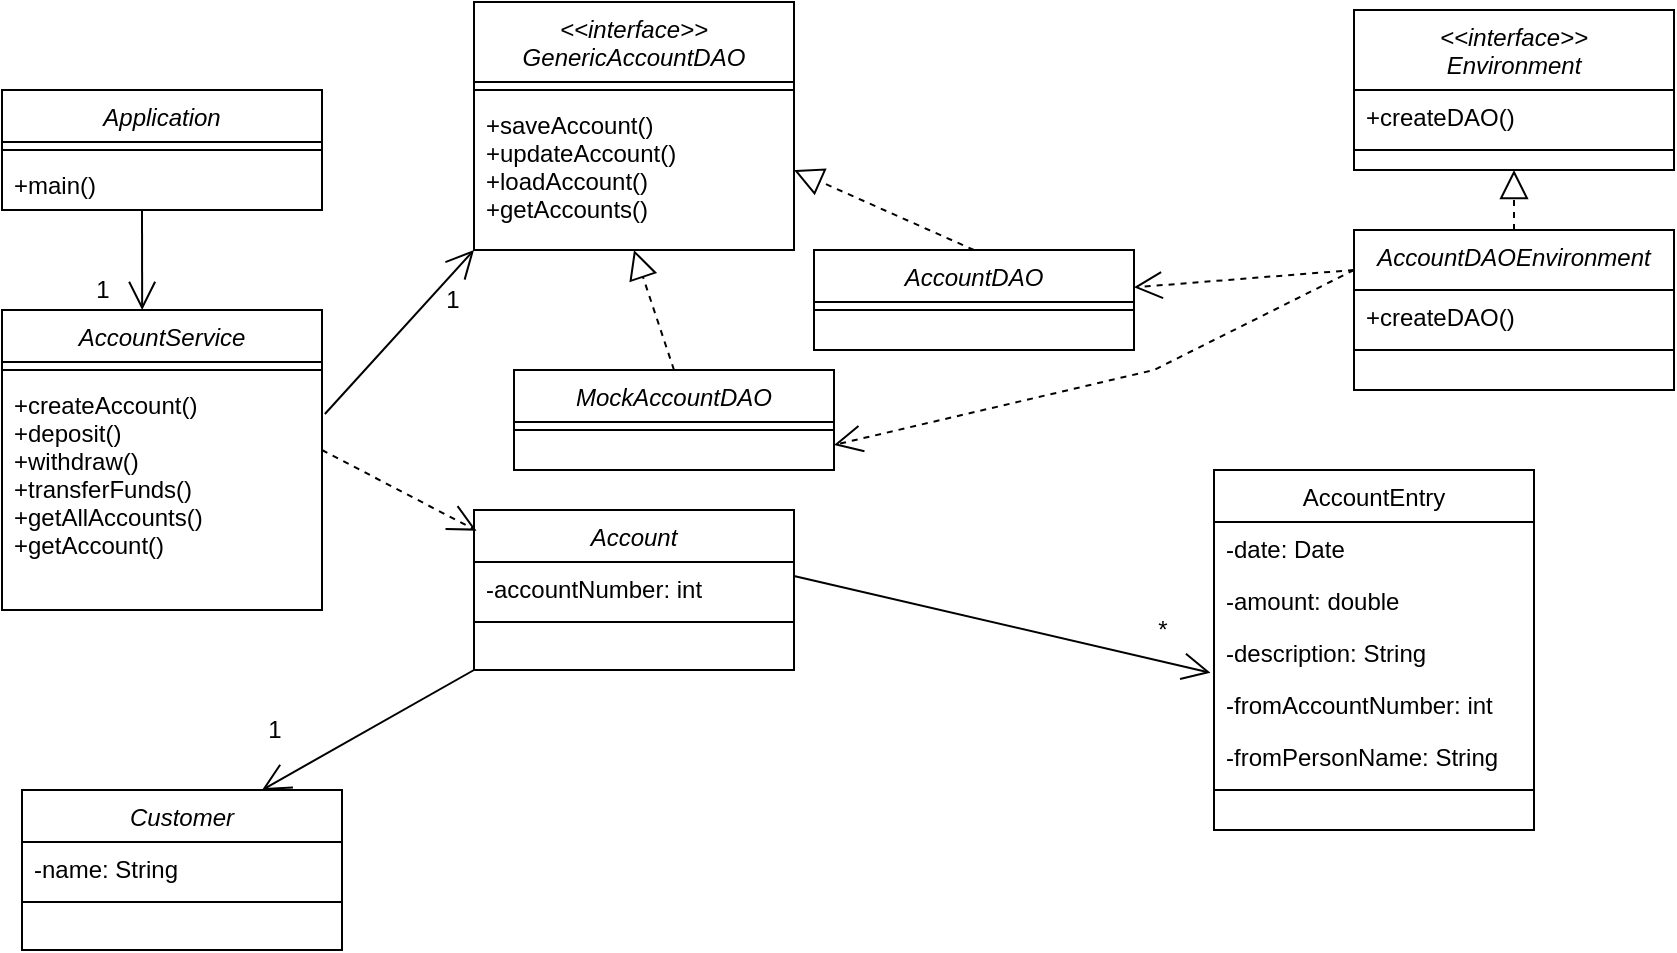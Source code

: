 <mxfile version="16.6.4" type="device"><diagram id="0VV-NLTGapSqjCY6u8-k" name="Page-1"><mxGraphModel dx="1018" dy="602" grid="1" gridSize="10" guides="1" tooltips="1" connect="1" arrows="1" fold="1" page="1" pageScale="1" pageWidth="850" pageHeight="1100" math="0" shadow="0"><root><mxCell id="0"/><mxCell id="1" parent="0"/><mxCell id="tYnP9Dj5sGlmclWVPL60-1" value="AccountEntry" style="swimlane;fontStyle=0;align=center;verticalAlign=top;childLayout=stackLayout;horizontal=1;startSize=26;horizontalStack=0;resizeParent=1;resizeLast=0;collapsible=1;marginBottom=0;rounded=0;shadow=0;strokeWidth=1;" vertex="1" parent="1"><mxGeometry x="796" y="454" width="160" height="180" as="geometry"><mxRectangle x="550" y="140" width="160" height="26" as="alternateBounds"/></mxGeometry></mxCell><mxCell id="tYnP9Dj5sGlmclWVPL60-2" value="-date: Date" style="text;align=left;verticalAlign=top;spacingLeft=4;spacingRight=4;overflow=hidden;rotatable=0;points=[[0,0.5],[1,0.5]];portConstraint=eastwest;" vertex="1" parent="tYnP9Dj5sGlmclWVPL60-1"><mxGeometry y="26" width="160" height="26" as="geometry"/></mxCell><mxCell id="tYnP9Dj5sGlmclWVPL60-3" value="-amount: double" style="text;align=left;verticalAlign=top;spacingLeft=4;spacingRight=4;overflow=hidden;rotatable=0;points=[[0,0.5],[1,0.5]];portConstraint=eastwest;rounded=0;shadow=0;html=0;" vertex="1" parent="tYnP9Dj5sGlmclWVPL60-1"><mxGeometry y="52" width="160" height="26" as="geometry"/></mxCell><mxCell id="tYnP9Dj5sGlmclWVPL60-4" value="-description: String" style="text;align=left;verticalAlign=top;spacingLeft=4;spacingRight=4;overflow=hidden;rotatable=0;points=[[0,0.5],[1,0.5]];portConstraint=eastwest;rounded=0;shadow=0;html=0;" vertex="1" parent="tYnP9Dj5sGlmclWVPL60-1"><mxGeometry y="78" width="160" height="26" as="geometry"/></mxCell><mxCell id="tYnP9Dj5sGlmclWVPL60-5" value="-fromAccountNumber: int" style="text;align=left;verticalAlign=top;spacingLeft=4;spacingRight=4;overflow=hidden;rotatable=0;points=[[0,0.5],[1,0.5]];portConstraint=eastwest;rounded=0;shadow=0;html=0;" vertex="1" parent="tYnP9Dj5sGlmclWVPL60-1"><mxGeometry y="104" width="160" height="26" as="geometry"/></mxCell><mxCell id="tYnP9Dj5sGlmclWVPL60-6" value="-fromPersonName: String" style="text;align=left;verticalAlign=top;spacingLeft=4;spacingRight=4;overflow=hidden;rotatable=0;points=[[0,0.5],[1,0.5]];portConstraint=eastwest;rounded=0;shadow=0;html=0;" vertex="1" parent="tYnP9Dj5sGlmclWVPL60-1"><mxGeometry y="130" width="160" height="26" as="geometry"/></mxCell><mxCell id="tYnP9Dj5sGlmclWVPL60-7" value="" style="line;html=1;strokeWidth=1;align=left;verticalAlign=middle;spacingTop=-1;spacingLeft=3;spacingRight=3;rotatable=0;labelPosition=right;points=[];portConstraint=eastwest;" vertex="1" parent="tYnP9Dj5sGlmclWVPL60-1"><mxGeometry y="156" width="160" height="8" as="geometry"/></mxCell><mxCell id="tYnP9Dj5sGlmclWVPL60-8" value="Application" style="swimlane;fontStyle=2;align=center;verticalAlign=top;childLayout=stackLayout;horizontal=1;startSize=26;horizontalStack=0;resizeParent=1;resizeLast=0;collapsible=1;marginBottom=0;rounded=0;shadow=0;strokeWidth=1;" vertex="1" parent="1"><mxGeometry x="190" y="264" width="160" height="60" as="geometry"><mxRectangle x="230" y="140" width="160" height="26" as="alternateBounds"/></mxGeometry></mxCell><mxCell id="tYnP9Dj5sGlmclWVPL60-9" value="" style="line;html=1;strokeWidth=1;align=left;verticalAlign=middle;spacingTop=-1;spacingLeft=3;spacingRight=3;rotatable=0;labelPosition=right;points=[];portConstraint=eastwest;" vertex="1" parent="tYnP9Dj5sGlmclWVPL60-8"><mxGeometry y="26" width="160" height="8" as="geometry"/></mxCell><mxCell id="tYnP9Dj5sGlmclWVPL60-10" value="+main()" style="text;align=left;verticalAlign=top;spacingLeft=4;spacingRight=4;overflow=hidden;rotatable=0;points=[[0,0.5],[1,0.5]];portConstraint=eastwest;" vertex="1" parent="tYnP9Dj5sGlmclWVPL60-8"><mxGeometry y="34" width="160" height="26" as="geometry"/></mxCell><mxCell id="tYnP9Dj5sGlmclWVPL60-11" value="&lt;&lt;interface&gt;&gt;&#10;GenericAccountDAO&#10;" style="swimlane;fontStyle=2;align=center;verticalAlign=top;childLayout=stackLayout;horizontal=1;startSize=40;horizontalStack=0;resizeParent=1;resizeLast=0;collapsible=1;marginBottom=0;rounded=0;shadow=0;strokeWidth=1;" vertex="1" parent="1"><mxGeometry x="426" y="220" width="160" height="124" as="geometry"><mxRectangle x="230" y="140" width="160" height="26" as="alternateBounds"/></mxGeometry></mxCell><mxCell id="tYnP9Dj5sGlmclWVPL60-12" value="" style="line;html=1;strokeWidth=1;align=left;verticalAlign=middle;spacingTop=-1;spacingLeft=3;spacingRight=3;rotatable=0;labelPosition=right;points=[];portConstraint=eastwest;" vertex="1" parent="tYnP9Dj5sGlmclWVPL60-11"><mxGeometry y="40" width="160" height="8" as="geometry"/></mxCell><mxCell id="tYnP9Dj5sGlmclWVPL60-13" value="+saveAccount()&#10;+updateAccount()&#10;+loadAccount()&#10;+getAccounts()" style="text;align=left;verticalAlign=top;spacingLeft=4;spacingRight=4;overflow=hidden;rotatable=0;points=[[0,0.5],[1,0.5]];portConstraint=eastwest;" vertex="1" parent="tYnP9Dj5sGlmclWVPL60-11"><mxGeometry y="48" width="160" height="66" as="geometry"/></mxCell><mxCell id="tYnP9Dj5sGlmclWVPL60-14" value="Customer" style="swimlane;fontStyle=2;align=center;verticalAlign=top;childLayout=stackLayout;horizontal=1;startSize=26;horizontalStack=0;resizeParent=1;resizeLast=0;collapsible=1;marginBottom=0;rounded=0;shadow=0;strokeWidth=1;" vertex="1" parent="1"><mxGeometry x="200" y="614" width="160" height="80" as="geometry"><mxRectangle x="230" y="140" width="160" height="26" as="alternateBounds"/></mxGeometry></mxCell><mxCell id="tYnP9Dj5sGlmclWVPL60-15" value="-name: String" style="text;align=left;verticalAlign=top;spacingLeft=4;spacingRight=4;overflow=hidden;rotatable=0;points=[[0,0.5],[1,0.5]];portConstraint=eastwest;" vertex="1" parent="tYnP9Dj5sGlmclWVPL60-14"><mxGeometry y="26" width="160" height="26" as="geometry"/></mxCell><mxCell id="tYnP9Dj5sGlmclWVPL60-16" value="" style="line;html=1;strokeWidth=1;align=left;verticalAlign=middle;spacingTop=-1;spacingLeft=3;spacingRight=3;rotatable=0;labelPosition=right;points=[];portConstraint=eastwest;" vertex="1" parent="tYnP9Dj5sGlmclWVPL60-14"><mxGeometry y="52" width="160" height="8" as="geometry"/></mxCell><mxCell id="tYnP9Dj5sGlmclWVPL60-17" value="Account" style="swimlane;fontStyle=2;align=center;verticalAlign=top;childLayout=stackLayout;horizontal=1;startSize=26;horizontalStack=0;resizeParent=1;resizeLast=0;collapsible=1;marginBottom=0;rounded=0;shadow=0;strokeWidth=1;" vertex="1" parent="1"><mxGeometry x="426" y="474" width="160" height="80" as="geometry"><mxRectangle x="230" y="140" width="160" height="26" as="alternateBounds"/></mxGeometry></mxCell><mxCell id="tYnP9Dj5sGlmclWVPL60-18" value="-accountNumber: int" style="text;align=left;verticalAlign=top;spacingLeft=4;spacingRight=4;overflow=hidden;rotatable=0;points=[[0,0.5],[1,0.5]];portConstraint=eastwest;" vertex="1" parent="tYnP9Dj5sGlmclWVPL60-17"><mxGeometry y="26" width="160" height="26" as="geometry"/></mxCell><mxCell id="tYnP9Dj5sGlmclWVPL60-19" value="" style="line;html=1;strokeWidth=1;align=left;verticalAlign=middle;spacingTop=-1;spacingLeft=3;spacingRight=3;rotatable=0;labelPosition=right;points=[];portConstraint=eastwest;" vertex="1" parent="tYnP9Dj5sGlmclWVPL60-17"><mxGeometry y="52" width="160" height="8" as="geometry"/></mxCell><mxCell id="tYnP9Dj5sGlmclWVPL60-20" value="AccountService&#10;" style="swimlane;fontStyle=2;align=center;verticalAlign=top;childLayout=stackLayout;horizontal=1;startSize=26;horizontalStack=0;resizeParent=1;resizeLast=0;collapsible=1;marginBottom=0;rounded=0;shadow=0;strokeWidth=1;" vertex="1" parent="1"><mxGeometry x="190" y="374" width="160" height="150" as="geometry"><mxRectangle x="230" y="140" width="160" height="26" as="alternateBounds"/></mxGeometry></mxCell><mxCell id="tYnP9Dj5sGlmclWVPL60-21" value="" style="line;html=1;strokeWidth=1;align=left;verticalAlign=middle;spacingTop=-1;spacingLeft=3;spacingRight=3;rotatable=0;labelPosition=right;points=[];portConstraint=eastwest;" vertex="1" parent="tYnP9Dj5sGlmclWVPL60-20"><mxGeometry y="26" width="160" height="8" as="geometry"/></mxCell><mxCell id="tYnP9Dj5sGlmclWVPL60-22" value="+createAccount()&#10;+deposit()&#10;+withdraw()&#10;+transferFunds()&#10;+getAllAccounts()&#10;+getAccount()" style="text;align=left;verticalAlign=top;spacingLeft=4;spacingRight=4;overflow=hidden;rotatable=0;points=[[0,0.5],[1,0.5]];portConstraint=eastwest;" vertex="1" parent="tYnP9Dj5sGlmclWVPL60-20"><mxGeometry y="34" width="160" height="116" as="geometry"/></mxCell><mxCell id="tYnP9Dj5sGlmclWVPL60-31" value="" style="endArrow=open;endSize=12;dashed=1;html=1;rounded=0;entryX=0.008;entryY=0.129;entryDx=0;entryDy=0;entryPerimeter=0;" edge="1" parent="1" target="tYnP9Dj5sGlmclWVPL60-17"><mxGeometry width="160" relative="1" as="geometry"><mxPoint x="350" y="444" as="sourcePoint"/><mxPoint x="580" y="654" as="targetPoint"/><Array as="points"/></mxGeometry></mxCell><mxCell id="tYnP9Dj5sGlmclWVPL60-34" value="" style="endArrow=open;endFill=1;endSize=12;html=1;rounded=0;entryX=0.438;entryY=0;entryDx=0;entryDy=0;entryPerimeter=0;" edge="1" parent="1" target="tYnP9Dj5sGlmclWVPL60-20"><mxGeometry width="160" relative="1" as="geometry"><mxPoint x="260" y="324" as="sourcePoint"/><mxPoint x="420" y="324" as="targetPoint"/></mxGeometry></mxCell><mxCell id="tYnP9Dj5sGlmclWVPL60-35" value="" style="endArrow=open;endFill=1;endSize=12;html=1;rounded=0;exitX=1.009;exitY=0.155;exitDx=0;exitDy=0;exitPerimeter=0;" edge="1" parent="1" source="tYnP9Dj5sGlmclWVPL60-22"><mxGeometry width="160" relative="1" as="geometry"><mxPoint x="450" y="314" as="sourcePoint"/><mxPoint x="426" y="344" as="targetPoint"/></mxGeometry></mxCell><mxCell id="tYnP9Dj5sGlmclWVPL60-36" value="" style="endArrow=open;endFill=1;endSize=12;html=1;rounded=0;entryX=0.75;entryY=0;entryDx=0;entryDy=0;" edge="1" parent="1" target="tYnP9Dj5sGlmclWVPL60-14"><mxGeometry width="160" relative="1" as="geometry"><mxPoint x="426" y="554" as="sourcePoint"/><mxPoint x="736" y="424" as="targetPoint"/></mxGeometry></mxCell><mxCell id="tYnP9Dj5sGlmclWVPL60-37" value="" style="endArrow=open;endFill=1;endSize=12;html=1;rounded=0;entryX=-0.011;entryY=0.898;entryDx=0;entryDy=0;entryPerimeter=0;exitX=1;exitY=0.269;exitDx=0;exitDy=0;exitPerimeter=0;" edge="1" parent="1" target="tYnP9Dj5sGlmclWVPL60-4" source="tYnP9Dj5sGlmclWVPL60-18"><mxGeometry width="160" relative="1" as="geometry"><mxPoint x="680" y="434" as="sourcePoint"/><mxPoint x="659.64" y="353.996" as="targetPoint"/></mxGeometry></mxCell><mxCell id="tYnP9Dj5sGlmclWVPL60-38" value="*" style="text;html=1;align=center;verticalAlign=middle;resizable=0;points=[];autosize=1;strokeColor=none;fillColor=none;" vertex="1" parent="1"><mxGeometry x="760" y="524" width="20" height="20" as="geometry"/></mxCell><mxCell id="tYnP9Dj5sGlmclWVPL60-39" value="1" style="text;html=1;align=center;verticalAlign=middle;resizable=0;points=[];autosize=1;strokeColor=none;fillColor=none;" vertex="1" parent="1"><mxGeometry x="316" y="574" width="20" height="20" as="geometry"/></mxCell><mxCell id="tYnP9Dj5sGlmclWVPL60-40" value="1" style="text;html=1;align=center;verticalAlign=middle;resizable=0;points=[];autosize=1;strokeColor=none;fillColor=none;" vertex="1" parent="1"><mxGeometry x="405" y="359" width="20" height="20" as="geometry"/></mxCell><mxCell id="tYnP9Dj5sGlmclWVPL60-41" value="1" style="text;html=1;align=center;verticalAlign=middle;resizable=0;points=[];autosize=1;strokeColor=none;fillColor=none;" vertex="1" parent="1"><mxGeometry x="230" y="354" width="20" height="20" as="geometry"/></mxCell><mxCell id="tYnP9Dj5sGlmclWVPL60-58" value="&lt;&lt;interface&gt;&gt;&#10;Environment" style="swimlane;fontStyle=2;align=center;verticalAlign=top;childLayout=stackLayout;horizontal=1;startSize=40;horizontalStack=0;resizeParent=1;resizeLast=0;collapsible=1;marginBottom=0;rounded=0;shadow=0;strokeWidth=1;" vertex="1" parent="1"><mxGeometry x="866" y="224" width="160" height="80" as="geometry"><mxRectangle x="230" y="140" width="160" height="26" as="alternateBounds"/></mxGeometry></mxCell><mxCell id="tYnP9Dj5sGlmclWVPL60-59" value="+createDAO()" style="text;align=left;verticalAlign=top;spacingLeft=4;spacingRight=4;overflow=hidden;rotatable=0;points=[[0,0.5],[1,0.5]];portConstraint=eastwest;" vertex="1" parent="tYnP9Dj5sGlmclWVPL60-58"><mxGeometry y="40" width="160" height="26" as="geometry"/></mxCell><mxCell id="tYnP9Dj5sGlmclWVPL60-60" value="" style="line;html=1;strokeWidth=1;align=left;verticalAlign=middle;spacingTop=-1;spacingLeft=3;spacingRight=3;rotatable=0;labelPosition=right;points=[];portConstraint=eastwest;" vertex="1" parent="tYnP9Dj5sGlmclWVPL60-58"><mxGeometry y="66" width="160" height="8" as="geometry"/></mxCell><mxCell id="tYnP9Dj5sGlmclWVPL60-61" value="AccountDAOEnvironment" style="swimlane;fontStyle=2;align=center;verticalAlign=top;childLayout=stackLayout;horizontal=1;startSize=30;horizontalStack=0;resizeParent=1;resizeLast=0;collapsible=1;marginBottom=0;rounded=0;shadow=0;strokeWidth=1;" vertex="1" parent="1"><mxGeometry x="866" y="334" width="160" height="80" as="geometry"><mxRectangle x="230" y="140" width="160" height="26" as="alternateBounds"/></mxGeometry></mxCell><mxCell id="tYnP9Dj5sGlmclWVPL60-71" value="" style="endArrow=open;endSize=12;dashed=1;html=1;rounded=0;" edge="1" parent="tYnP9Dj5sGlmclWVPL60-61" target="tYnP9Dj5sGlmclWVPL60-65"><mxGeometry width="160" relative="1" as="geometry"><mxPoint y="20" as="sourcePoint"/><mxPoint x="118.64" y="60.16" as="targetPoint"/><Array as="points"/></mxGeometry></mxCell><mxCell id="tYnP9Dj5sGlmclWVPL60-62" value="+createDAO()" style="text;align=left;verticalAlign=top;spacingLeft=4;spacingRight=4;overflow=hidden;rotatable=0;points=[[0,0.5],[1,0.5]];portConstraint=eastwest;" vertex="1" parent="tYnP9Dj5sGlmclWVPL60-61"><mxGeometry y="30" width="160" height="26" as="geometry"/></mxCell><mxCell id="tYnP9Dj5sGlmclWVPL60-63" value="" style="line;html=1;strokeWidth=1;align=left;verticalAlign=middle;spacingTop=-1;spacingLeft=3;spacingRight=3;rotatable=0;labelPosition=right;points=[];portConstraint=eastwest;" vertex="1" parent="tYnP9Dj5sGlmclWVPL60-61"><mxGeometry y="56" width="160" height="8" as="geometry"/></mxCell><mxCell id="tYnP9Dj5sGlmclWVPL60-64" value="" style="endArrow=block;dashed=1;endFill=0;endSize=12;html=1;rounded=0;exitX=0.5;exitY=0;exitDx=0;exitDy=0;entryX=0.5;entryY=1;entryDx=0;entryDy=0;" edge="1" parent="1" source="tYnP9Dj5sGlmclWVPL60-61" target="tYnP9Dj5sGlmclWVPL60-58"><mxGeometry width="160" relative="1" as="geometry"><mxPoint x="836" y="350" as="sourcePoint"/><mxPoint x="936" y="304" as="targetPoint"/></mxGeometry></mxCell><mxCell id="tYnP9Dj5sGlmclWVPL60-65" value="AccountDAO" style="swimlane;fontStyle=2;align=center;verticalAlign=top;childLayout=stackLayout;horizontal=1;startSize=26;horizontalStack=0;resizeParent=1;resizeLast=0;collapsible=1;marginBottom=0;rounded=0;shadow=0;strokeWidth=1;" vertex="1" parent="1"><mxGeometry x="596" y="344" width="160" height="50" as="geometry"><mxRectangle x="230" y="140" width="160" height="26" as="alternateBounds"/></mxGeometry></mxCell><mxCell id="tYnP9Dj5sGlmclWVPL60-66" value="" style="line;html=1;strokeWidth=1;align=left;verticalAlign=middle;spacingTop=-1;spacingLeft=3;spacingRight=3;rotatable=0;labelPosition=right;points=[];portConstraint=eastwest;" vertex="1" parent="tYnP9Dj5sGlmclWVPL60-65"><mxGeometry y="26" width="160" height="8" as="geometry"/></mxCell><mxCell id="tYnP9Dj5sGlmclWVPL60-67" value="MockAccountDAO" style="swimlane;fontStyle=2;align=center;verticalAlign=top;childLayout=stackLayout;horizontal=1;startSize=26;horizontalStack=0;resizeParent=1;resizeLast=0;collapsible=1;marginBottom=0;rounded=0;shadow=0;strokeWidth=1;" vertex="1" parent="1"><mxGeometry x="446" y="404" width="160" height="50" as="geometry"><mxRectangle x="230" y="140" width="160" height="26" as="alternateBounds"/></mxGeometry></mxCell><mxCell id="tYnP9Dj5sGlmclWVPL60-68" value="" style="line;html=1;strokeWidth=1;align=left;verticalAlign=middle;spacingTop=-1;spacingLeft=3;spacingRight=3;rotatable=0;labelPosition=right;points=[];portConstraint=eastwest;" vertex="1" parent="tYnP9Dj5sGlmclWVPL60-67"><mxGeometry y="26" width="160" height="8" as="geometry"/></mxCell><mxCell id="tYnP9Dj5sGlmclWVPL60-69" value="" style="endArrow=block;dashed=1;endFill=0;endSize=12;html=1;rounded=0;exitX=0.5;exitY=0;exitDx=0;exitDy=0;" edge="1" parent="1" source="tYnP9Dj5sGlmclWVPL60-67"><mxGeometry width="160" relative="1" as="geometry"><mxPoint x="576" y="384" as="sourcePoint"/><mxPoint x="506" y="344" as="targetPoint"/></mxGeometry></mxCell><mxCell id="tYnP9Dj5sGlmclWVPL60-70" value="" style="endArrow=block;dashed=1;endFill=0;endSize=12;html=1;rounded=0;exitX=0.5;exitY=0;exitDx=0;exitDy=0;" edge="1" parent="1" source="tYnP9Dj5sGlmclWVPL60-65"><mxGeometry width="160" relative="1" as="geometry"><mxPoint x="606" y="364" as="sourcePoint"/><mxPoint x="586" y="304" as="targetPoint"/></mxGeometry></mxCell><mxCell id="tYnP9Dj5sGlmclWVPL60-72" value="" style="endArrow=open;endSize=12;dashed=1;html=1;rounded=0;entryX=1;entryY=0.75;entryDx=0;entryDy=0;exitX=0;exitY=0.25;exitDx=0;exitDy=0;" edge="1" parent="1" source="tYnP9Dj5sGlmclWVPL60-61" target="tYnP9Dj5sGlmclWVPL60-67"><mxGeometry width="160" relative="1" as="geometry"><mxPoint x="796" y="404" as="sourcePoint"/><mxPoint x="873.28" y="444.32" as="targetPoint"/><Array as="points"><mxPoint x="766" y="404"/></Array></mxGeometry></mxCell></root></mxGraphModel></diagram></mxfile>